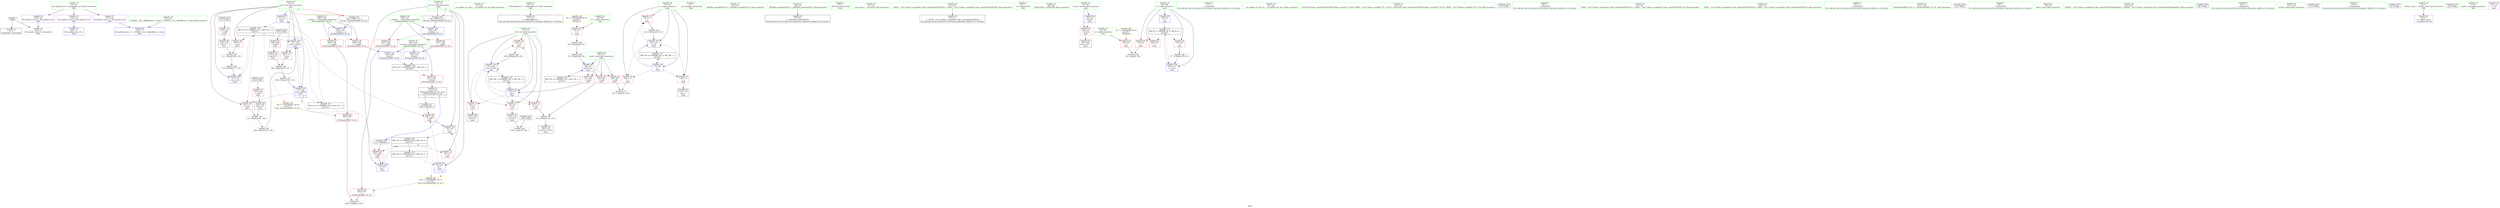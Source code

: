 digraph "SVFG" {
	label="SVFG";

	Node0x563d22469130 [shape=record,color=grey,label="{NodeID: 0\nNullPtr}"];
	Node0x563d22469130 -> Node0x563d224802f0[style=solid];
	Node0x563d22469130 -> Node0x563d22483f00[style=solid];
	Node0x563d22480a30 [shape=record,color=blue,label="{NodeID: 97\n71\<--101\njum\<--\nmain\n}"];
	Node0x563d22480a30 -> Node0x563d22491200[style=dashed];
	Node0x563d2247ea30 [shape=record,color=green,label="{NodeID: 14\n21\<--22\n__cxx_global_var_init\<--__cxx_global_var_init_field_insensitive\n}"];
	Node0x563d22484360 [shape=record,color=yellow,style=double,label="{NodeID: 194\n12V_1 = ENCHI(MR_12V_0)\npts\{72 \}\nFun[_ZSt3maxIxERKT_S2_S2_]}"];
	Node0x563d22484360 -> Node0x563d22483c30[style=dashed];
	Node0x563d22485600 [shape=record,color=blue,label="{NodeID: 111\n194\<--208\nretval\<--\n_ZSt3maxIxERKT_S2_S2_\n}"];
	Node0x563d22485600 -> Node0x563d22492b00[style=dashed];
	Node0x563d2247f710 [shape=record,color=green,label="{NodeID: 28\n73\<--74\nret\<--ret_field_insensitive\nmain\n|{|<s4>9|<s5>13}}"];
	Node0x563d2247f710 -> Node0x563d22482cc0[style=solid];
	Node0x563d2247f710 -> Node0x563d22480b00[style=solid];
	Node0x563d2247f710 -> Node0x563d22480e40[style=solid];
	Node0x563d2247f710 -> Node0x563d224851f0[style=solid];
	Node0x563d2247f710:s4 -> Node0x563d2249fc30[style=solid,color=red];
	Node0x563d2247f710:s5 -> Node0x563d2249fc30[style=solid,color=red];
	Node0x563d224803f0 [shape=record,color=black,label="{NodeID: 42\n11\<--10\n\<--_Z4bacaB5cxx11\nCan only get source location for instruction, argument, global var or function.}"];
	Node0x563d2249f9a0 [shape=record,color=black,label="{NodeID: 222\n155 = PHI()\n}"];
	Node0x563d2249f9a0 -> Node0x563d224835b0[style=solid];
	Node0x563d22482000 [shape=record,color=purple,label="{NodeID: 56\n226\<--16\nllvm.global_ctors_0\<--llvm.global_ctors\nGlob }"];
	Node0x563d22482000 -> Node0x563d22483d00[style=solid];
	Node0x563d22482bf0 [shape=record,color=red,label="{NodeID: 70\n150\<--71\n\<--jum\nmain\n}"];
	Node0x563d22482bf0 -> Node0x563d22488700[style=solid];
	Node0x563d22489480 [shape=record,color=grey,label="{NodeID: 167\n153 = Binary(151, 152, )\n}"];
	Node0x563d22489480 -> Node0x563d22481b20[style=solid];
	Node0x563d22483750 [shape=record,color=red,label="{NodeID: 84\n214\<--194\n\<--retval\n_ZSt3maxIxERKT_S2_S2_\n}"];
	Node0x563d22483750 -> Node0x563d22481d90[style=solid];
	Node0x563d22469200 [shape=record,color=green,label="{NodeID: 1\n7\<--1\n__dso_handle\<--dummyObj\nGlob }"];
	Node0x563d22480b00 [shape=record,color=blue,label="{NodeID: 98\n73\<--101\nret\<--\nmain\n|{|<s2>9}}"];
	Node0x563d22480b00 -> Node0x563d22483410[style=dashed];
	Node0x563d22480b00 -> Node0x563d22480e40[style=dashed];
	Node0x563d22480b00:s2 -> Node0x563d22484470[style=dashed,color=red];
	Node0x563d2247eb30 [shape=record,color=green,label="{NodeID: 15\n25\<--26\n_ZNSt8ios_base4InitC1Ev\<--_ZNSt8ios_base4InitC1Ev_field_insensitive\n}"];
	Node0x563d22484470 [shape=record,color=yellow,style=double,label="{NodeID: 195\n14V_1 = ENCHI(MR_14V_0)\npts\{74 \}\nFun[_ZSt3maxIxERKT_S2_S2_]}"];
	Node0x563d22484470 -> Node0x563d22483b60[style=dashed];
	Node0x563d224856d0 [shape=record,color=blue,label="{NodeID: 112\n194\<--211\nretval\<--\n_ZSt3maxIxERKT_S2_S2_\n}"];
	Node0x563d224856d0 -> Node0x563d22492b00[style=dashed];
	Node0x563d2247f7e0 [shape=record,color=green,label="{NodeID: 29\n75\<--76\nj\<--j_field_insensitive\nmain\n}"];
	Node0x563d2247f7e0 -> Node0x563d22482d90[style=solid];
	Node0x563d2247f7e0 -> Node0x563d22482e60[style=solid];
	Node0x563d2247f7e0 -> Node0x563d22482f30[style=solid];
	Node0x563d2247f7e0 -> Node0x563d22480bd0[style=solid];
	Node0x563d2247f7e0 -> Node0x563d22480d70[style=solid];
	Node0x563d224804f0 [shape=record,color=black,label="{NodeID: 43\n29\<--30\n\<--_ZNSt8ios_base4InitD1Ev\nCan only get source location for instruction, argument, global var or function.}"];
	Node0x563d2249faa0 [shape=record,color=black,label="{NodeID: 223\n161 = PHI(191, )\n}"];
	Node0x563d2249faa0 -> Node0x563d22483680[style=solid];
	Node0x563d22482100 [shape=record,color=purple,label="{NodeID: 57\n227\<--16\nllvm.global_ctors_1\<--llvm.global_ctors\nGlob }"];
	Node0x563d22482100 -> Node0x563d22483e00[style=solid];
	Node0x563d22482cc0 [shape=record,color=red,label="{NodeID: 71\n170\<--73\n\<--ret\nmain\n}"];
	Node0x563d22489600 [shape=record,color=grey,label="{NodeID: 168\n96 = Binary(95, 85, )\n}"];
	Node0x563d22489600 -> Node0x563d22489180[style=solid];
	Node0x563d22483820 [shape=record,color=red,label="{NodeID: 85\n202\<--196\n\<--__a.addr\n_ZSt3maxIxERKT_S2_S2_\n}"];
	Node0x563d22483820 -> Node0x563d22483b60[style=solid];
	Node0x563d2247dae0 [shape=record,color=green,label="{NodeID: 2\n13\<--1\n_ZSt3cin\<--dummyObj\nGlob }"];
	Node0x563d22492100 [shape=record,color=black,label="{NodeID: 182\nMR_14V_5 = PHI(MR_14V_6, MR_14V_4, )\npts\{74 \}\n|{|<s4>13}}"];
	Node0x563d22492100 -> Node0x563d22482cc0[style=dashed];
	Node0x563d22492100 -> Node0x563d22483680[style=dashed];
	Node0x563d22492100 -> Node0x563d224851f0[style=dashed];
	Node0x563d22492100 -> Node0x563d22490300[style=dashed];
	Node0x563d22492100:s4 -> Node0x563d22484470[style=dashed,color=red];
	Node0x563d22480bd0 [shape=record,color=blue,label="{NodeID: 99\n75\<--80\nj\<--\nmain\n}"];
	Node0x563d22480bd0 -> Node0x563d22482d90[style=dashed];
	Node0x563d22480bd0 -> Node0x563d22482e60[style=dashed];
	Node0x563d22480bd0 -> Node0x563d22482f30[style=dashed];
	Node0x563d22480bd0 -> Node0x563d22480d70[style=dashed];
	Node0x563d22480bd0 -> Node0x563d22490800[style=dashed];
	Node0x563d2247ec30 [shape=record,color=green,label="{NodeID: 16\n31\<--32\n__cxa_atexit\<--__cxa_atexit_field_insensitive\n}"];
	Node0x563d2247f8b0 [shape=record,color=green,label="{NodeID: 30\n77\<--78\nj10\<--j10_field_insensitive\nmain\n}"];
	Node0x563d2247f8b0 -> Node0x563d22483000[style=solid];
	Node0x563d2247f8b0 -> Node0x563d224830d0[style=solid];
	Node0x563d2247f8b0 -> Node0x563d224831a0[style=solid];
	Node0x563d2247f8b0 -> Node0x563d22483270[style=solid];
	Node0x563d2247f8b0 -> Node0x563d22480f10[style=solid];
	Node0x563d2247f8b0 -> Node0x563d224852c0[style=solid];
	Node0x563d224805f0 [shape=record,color=black,label="{NodeID: 44\n50\<--51\n\<--_ZNSt7__cxx1112basic_stringIcSt11char_traitsIcESaIcEED1Ev\nCan only get source location for instruction, argument, global var or function.}"];
	Node0x563d2249fc30 [shape=record,color=black,label="{NodeID: 224\n192 = PHI(73, 73, )\n0th arg _ZSt3maxIxERKT_S2_S2_ }"];
	Node0x563d2249fc30 -> Node0x563d22485460[style=solid];
	Node0x563d22482200 [shape=record,color=purple,label="{NodeID: 58\n228\<--16\nllvm.global_ctors_2\<--llvm.global_ctors\nGlob }"];
	Node0x563d22482200 -> Node0x563d22483f00[style=solid];
	Node0x563d22482d90 [shape=record,color=red,label="{NodeID: 72\n105\<--75\n\<--j\nmain\n}"];
	Node0x563d22482d90 -> Node0x563d22489c00[style=solid];
	Node0x563d22489780 [shape=record,color=grey,label="{NodeID: 169\n139 = cmp(135, 136, )\n}"];
	Node0x563d224838f0 [shape=record,color=red,label="{NodeID: 86\n211\<--196\n\<--__a.addr\n_ZSt3maxIxERKT_S2_S2_\n}"];
	Node0x563d224838f0 -> Node0x563d224856d0[style=solid];
	Node0x563d2247db70 [shape=record,color=green,label="{NodeID: 3\n14\<--1\n.str\<--dummyObj\nGlob }"];
	Node0x563d22480ca0 [shape=record,color=blue,label="{NodeID: 100\n71\<--118\njum\<--sub\nmain\n}"];
	Node0x563d22480ca0 -> Node0x563d22491200[style=dashed];
	Node0x563d2247ed30 [shape=record,color=green,label="{NodeID: 17\n30\<--36\n_ZNSt8ios_base4InitD1Ev\<--_ZNSt8ios_base4InitD1Ev_field_insensitive\n}"];
	Node0x563d2247ed30 -> Node0x563d224804f0[style=solid];
	Node0x563d2247f980 [shape=record,color=green,label="{NodeID: 31\n82\<--83\n_ZNSirsERi\<--_ZNSirsERi_field_insensitive\n}"];
	Node0x563d224806f0 [shape=record,color=black,label="{NodeID: 45\n111\<--110\nconv\<--\nmain\n}"];
	Node0x563d2249fe00 [shape=record,color=black,label="{NodeID: 225\n193 = PHI(71, 71, )\n1st arg _ZSt3maxIxERKT_S2_S2_ }"];
	Node0x563d2249fe00 -> Node0x563d22485530[style=solid];
	Node0x563d22482300 [shape=record,color=red,label="{NodeID: 59\n180\<--61\n\<--retval\nmain\n}"];
	Node0x563d22482300 -> Node0x563d22481cc0[style=solid];
	Node0x563d22482e60 [shape=record,color=red,label="{NodeID: 73\n110\<--75\n\<--j\nmain\n}"];
	Node0x563d22482e60 -> Node0x563d224806f0[style=solid];
	Node0x563d22489900 [shape=record,color=grey,label="{NodeID: 170\n89 = cmp(87, 88, )\n}"];
	Node0x563d224839c0 [shape=record,color=red,label="{NodeID: 87\n204\<--198\n\<--__b.addr\n_ZSt3maxIxERKT_S2_S2_\n}"];
	Node0x563d224839c0 -> Node0x563d22483c30[style=solid];
	Node0x563d2247dc00 [shape=record,color=green,label="{NodeID: 4\n17\<--1\n\<--dummyObj\nCan only get source location for instruction, argument, global var or function.}"];
	Node0x563d22492b00 [shape=record,color=black,label="{NodeID: 184\nMR_22V_3 = PHI(MR_22V_4, MR_22V_2, )\npts\{195 \}\n}"];
	Node0x563d22492b00 -> Node0x563d22483750[style=dashed];
	Node0x563d22480d70 [shape=record,color=blue,label="{NodeID: 101\n75\<--123\nj\<--inc\nmain\n}"];
	Node0x563d22480d70 -> Node0x563d22482d90[style=dashed];
	Node0x563d22480d70 -> Node0x563d22482e60[style=dashed];
	Node0x563d22480d70 -> Node0x563d22482f30[style=dashed];
	Node0x563d22480d70 -> Node0x563d22480d70[style=dashed];
	Node0x563d22480d70 -> Node0x563d22490800[style=dashed];
	Node0x563d2247ee30 [shape=record,color=green,label="{NodeID: 18\n43\<--44\n__cxx_global_var_init.1\<--__cxx_global_var_init.1_field_insensitive\n}"];
	Node0x563d2247fa80 [shape=record,color=green,label="{NodeID: 32\n93\<--94\n_ZStrsIcSt11char_traitsIcESaIcEERSt13basic_istreamIT_T0_ES7_RNSt7__cxx1112basic_stringIS4_S5_T1_EE\<--_ZStrsIcSt11char_traitsIcESaIcEERSt13basic_istreamIT_T0_ES7_RNSt7__cxx1112basic_stringIS4_S5_T1_EE_field_insensitive\n}"];
	Node0x563d224807c0 [shape=record,color=black,label="{NodeID: 46\n116\<--115\nconv7\<--\nmain\n}"];
	Node0x563d224807c0 -> Node0x563d22488b80[style=solid];
	Node0x563d224a0370 [shape=record,color=black,label="{NodeID: 226\n81 = PHI()\n}"];
	Node0x563d224823d0 [shape=record,color=red,label="{NodeID: 60\n88\<--63\n\<--t\nmain\n}"];
	Node0x563d224823d0 -> Node0x563d22489900[style=solid];
	Node0x563d22488580 [shape=record,color=grey,label="{NodeID: 157\n159 = Binary(158, 119, )\n}"];
	Node0x563d22488580 -> Node0x563d224810b0[style=solid];
	Node0x563d22482f30 [shape=record,color=red,label="{NodeID: 74\n122\<--75\n\<--j\nmain\n}"];
	Node0x563d22482f30 -> Node0x563d22488880[style=solid];
	Node0x563d22489a80 [shape=record,color=grey,label="{NodeID: 171\n206 = cmp(203, 205, )\n}"];
	Node0x563d22483a90 [shape=record,color=red,label="{NodeID: 88\n208\<--198\n\<--__b.addr\n_ZSt3maxIxERKT_S2_S2_\n}"];
	Node0x563d22483a90 -> Node0x563d22485600[style=solid];
	Node0x563d2247dc90 [shape=record,color=green,label="{NodeID: 5\n80\<--1\n\<--dummyObj\nCan only get source location for instruction, argument, global var or function.}"];
	Node0x563d22480e40 [shape=record,color=blue,label="{NodeID: 102\n73\<--129\nret\<--\nmain\n}"];
	Node0x563d22480e40 -> Node0x563d22492100[style=dashed];
	Node0x563d2247ef30 [shape=record,color=green,label="{NodeID: 19\n47\<--48\n_ZNSt7__cxx1112basic_stringIcSt11char_traitsIcESaIcEEC1Ev\<--_ZNSt7__cxx1112basic_stringIcSt11char_traitsIcESaIcEEC1Ev_field_insensitive\n}"];
	Node0x563d2247fb80 [shape=record,color=green,label="{NodeID: 33\n113\<--114\n_ZNSt7__cxx1112basic_stringIcSt11char_traitsIcESaIcEEixEm\<--_ZNSt7__cxx1112basic_stringIcSt11char_traitsIcESaIcEEixEm_field_insensitive\n}"];
	Node0x563d22480890 [shape=record,color=black,label="{NodeID: 47\n135\<--134\nconv12\<--\nmain\n}"];
	Node0x563d22480890 -> Node0x563d22489780[style=solid];
	Node0x563d224a0470 [shape=record,color=black,label="{NodeID: 227\n126 = PHI(191, )\n}"];
	Node0x563d224a0470 -> Node0x563d22483410[style=solid];
	Node0x563d224824a0 [shape=record,color=red,label="{NodeID: 61\n87\<--65\n\<--i\nmain\n}"];
	Node0x563d224824a0 -> Node0x563d22489900[style=solid];
	Node0x563d22488700 [shape=record,color=grey,label="{NodeID: 158\n158 = Binary(150, 157, )\n}"];
	Node0x563d22488700 -> Node0x563d22488580[style=solid];
	Node0x563d22483000 [shape=record,color=red,label="{NodeID: 75\n134\<--77\n\<--j10\nmain\n}"];
	Node0x563d22483000 -> Node0x563d22480890[style=solid];
	Node0x563d22489c00 [shape=record,color=grey,label="{NodeID: 172\n107 = cmp(105, 106, )\n}"];
	Node0x563d22483b60 [shape=record,color=red,label="{NodeID: 89\n203\<--202\n\<--\n_ZSt3maxIxERKT_S2_S2_\n}"];
	Node0x563d22483b60 -> Node0x563d22489a80[style=solid];
	Node0x563d2247e4d0 [shape=record,color=green,label="{NodeID: 6\n85\<--1\n\<--dummyObj\nCan only get source location for instruction, argument, global var or function.}"];
	Node0x563d22493b20 [shape=record,color=yellow,style=double,label="{NodeID: 186\n4V_1 = ENCHI(MR_4V_0)\npts\{64 \}\nFun[main]}"];
	Node0x563d22493b20 -> Node0x563d224823d0[style=dashed];
	Node0x563d22480f10 [shape=record,color=blue,label="{NodeID: 103\n77\<--131\nj10\<--\nmain\n}"];
	Node0x563d22480f10 -> Node0x563d22483000[style=dashed];
	Node0x563d22480f10 -> Node0x563d224830d0[style=dashed];
	Node0x563d22480f10 -> Node0x563d224831a0[style=dashed];
	Node0x563d22480f10 -> Node0x563d22483270[style=dashed];
	Node0x563d22480f10 -> Node0x563d224852c0[style=dashed];
	Node0x563d22480f10 -> Node0x563d22490d00[style=dashed];
	Node0x563d2247f030 [shape=record,color=green,label="{NodeID: 20\n51\<--55\n_ZNSt7__cxx1112basic_stringIcSt11char_traitsIcESaIcEED1Ev\<--_ZNSt7__cxx1112basic_stringIcSt11char_traitsIcESaIcEED1Ev_field_insensitive\n}"];
	Node0x563d2247f030 -> Node0x563d224805f0[style=solid];
	Node0x563d2247fc80 [shape=record,color=green,label="{NodeID: 34\n127\<--128\n_ZSt3maxIxERKT_S2_S2_\<--_ZSt3maxIxERKT_S2_S2__field_insensitive\n}"];
	Node0x563d22481980 [shape=record,color=black,label="{NodeID: 48\n143\<--142\nconv16\<--\nmain\n}"];
	Node0x563d224a06a0 [shape=record,color=black,label="{NodeID: 228\n28 = PHI()\n}"];
	Node0x563d22482570 [shape=record,color=red,label="{NodeID: 62\n169\<--65\n\<--i\nmain\n}"];
	Node0x563d22488880 [shape=record,color=grey,label="{NodeID: 159\n123 = Binary(122, 85, )\n}"];
	Node0x563d22488880 -> Node0x563d22480d70[style=solid];
	Node0x563d224830d0 [shape=record,color=red,label="{NodeID: 76\n142\<--77\n\<--j10\nmain\n}"];
	Node0x563d224830d0 -> Node0x563d22481980[style=solid];
	Node0x563d2248f400 [shape=record,color=black,label="{NodeID: 173\nMR_6V_3 = PHI(MR_6V_4, MR_6V_2, )\npts\{66 \}\n}"];
	Node0x563d2248f400 -> Node0x563d224824a0[style=dashed];
	Node0x563d2248f400 -> Node0x563d22482570[style=dashed];
	Node0x563d2248f400 -> Node0x563d22482640[style=dashed];
	Node0x563d2248f400 -> Node0x563d22485390[style=dashed];
	Node0x563d22483c30 [shape=record,color=red,label="{NodeID: 90\n205\<--204\n\<--\n_ZSt3maxIxERKT_S2_S2_\n}"];
	Node0x563d22483c30 -> Node0x563d22489a80[style=solid];
	Node0x563d2247e560 [shape=record,color=green,label="{NodeID: 7\n98\<--1\n\<--dummyObj\nCan only get source location for instruction, argument, global var or function.}"];
	Node0x563d22480fe0 [shape=record,color=blue,label="{NodeID: 104\n71\<--148\njum\<--sub20\nmain\n}"];
	Node0x563d22480fe0 -> Node0x563d22482bf0[style=dashed];
	Node0x563d22480fe0 -> Node0x563d224810b0[style=dashed];
	Node0x563d2247f130 [shape=record,color=green,label="{NodeID: 21\n58\<--59\nmain\<--main_field_insensitive\n}"];
	Node0x563d2247fd80 [shape=record,color=green,label="{NodeID: 35\n137\<--138\n_ZNKSt7__cxx1112basic_stringIcSt11char_traitsIcESaIcEE6lengthEv\<--_ZNKSt7__cxx1112basic_stringIcSt11char_traitsIcESaIcEE6lengthEv_field_insensitive\n}"];
	Node0x563d22481a50 [shape=record,color=black,label="{NodeID: 49\n146\<--145\nconv18\<--\nmain\n}"];
	Node0x563d22481a50 -> Node0x563d22489000[style=solid];
	Node0x563d224a0770 [shape=record,color=black,label="{NodeID: 229\n49 = PHI()\n}"];
	Node0x563d22482640 [shape=record,color=red,label="{NodeID: 63\n176\<--65\n\<--i\nmain\n}"];
	Node0x563d22482640 -> Node0x563d22489300[style=solid];
	Node0x563d22488a00 [shape=record,color=grey,label="{NodeID: 160\n118 = Binary(117, 119, )\n}"];
	Node0x563d22488a00 -> Node0x563d22480ca0[style=solid];
	Node0x563d224831a0 [shape=record,color=red,label="{NodeID: 77\n151\<--77\n\<--j10\nmain\n}"];
	Node0x563d224831a0 -> Node0x563d22489480[style=solid];
	Node0x563d2248f900 [shape=record,color=black,label="{NodeID: 174\nMR_10V_2 = PHI(MR_10V_3, MR_10V_1, )\npts\{70 \}\n}"];
	Node0x563d2248f900 -> Node0x563d22480960[style=dashed];
	Node0x563d22483d00 [shape=record,color=blue,label="{NodeID: 91\n226\<--17\nllvm.global_ctors_0\<--\nGlob }"];
	Node0x563d2247e5f0 [shape=record,color=green,label="{NodeID: 8\n101\<--1\n\<--dummyObj\nCan only get source location for instruction, argument, global var or function.}"];
	Node0x563d22493ce0 [shape=record,color=yellow,style=double,label="{NodeID: 188\n8V_1 = ENCHI(MR_8V_0)\npts\{68 \}\nFun[main]}"];
	Node0x563d22493ce0 -> Node0x563d22482710[style=dashed];
	Node0x563d224810b0 [shape=record,color=blue,label="{NodeID: 105\n71\<--159\njum\<--add26\nmain\n|{|<s4>13}}"];
	Node0x563d224810b0 -> Node0x563d22482b20[style=dashed];
	Node0x563d224810b0 -> Node0x563d22483680[style=dashed];
	Node0x563d224810b0 -> Node0x563d22480fe0[style=dashed];
	Node0x563d224810b0 -> Node0x563d2248fe00[style=dashed];
	Node0x563d224810b0:s4 -> Node0x563d22484360[style=dashed,color=red];
	Node0x563d2247f230 [shape=record,color=green,label="{NodeID: 22\n61\<--62\nretval\<--retval_field_insensitive\nmain\n}"];
	Node0x563d2247f230 -> Node0x563d22482300[style=solid];
	Node0x563d2247f230 -> Node0x563d22484000[style=solid];
	Node0x563d2247fe80 [shape=record,color=green,label="{NodeID: 36\n173\<--174\nprintf\<--printf_field_insensitive\n}"];
	Node0x563d22481b20 [shape=record,color=black,label="{NodeID: 50\n154\<--153\nconv22\<--sub21\nmain\n}"];
	Node0x563d224a0910 [shape=record,color=black,label="{NodeID: 230\n172 = PHI()\n}"];
	Node0x563d22482710 [shape=record,color=red,label="{NodeID: 64\n95\<--67\n\<--n\nmain\n}"];
	Node0x563d22482710 -> Node0x563d22489600[style=solid];
	Node0x563d22488b80 [shape=record,color=grey,label="{NodeID: 161\n117 = Binary(109, 116, )\n}"];
	Node0x563d22488b80 -> Node0x563d22488a00[style=solid];
	Node0x563d22483270 [shape=record,color=red,label="{NodeID: 78\n165\<--77\n\<--j10\nmain\n}"];
	Node0x563d22483270 -> Node0x563d22488e80[style=solid];
	Node0x563d2248fe00 [shape=record,color=black,label="{NodeID: 175\nMR_12V_2 = PHI(MR_12V_6, MR_12V_1, )\npts\{72 \}\n}"];
	Node0x563d2248fe00 -> Node0x563d22480a30[style=dashed];
	Node0x563d22483e00 [shape=record,color=blue,label="{NodeID: 92\n227\<--18\nllvm.global_ctors_1\<--_GLOBAL__sub_I_AlphaRazra_1_0.cpp\nGlob }"];
	Node0x563d2247e680 [shape=record,color=green,label="{NodeID: 9\n119\<--1\n\<--dummyObj\nCan only get source location for instruction, argument, global var or function.}"];
	Node0x563d224851f0 [shape=record,color=blue,label="{NodeID: 106\n73\<--162\nret\<--\nmain\n}"];
	Node0x563d224851f0 -> Node0x563d22492100[style=dashed];
	Node0x563d2247f300 [shape=record,color=green,label="{NodeID: 23\n63\<--64\nt\<--t_field_insensitive\nmain\n}"];
	Node0x563d2247f300 -> Node0x563d224823d0[style=solid];
	Node0x563d2247ff80 [shape=record,color=green,label="{NodeID: 37\n194\<--195\nretval\<--retval_field_insensitive\n_ZSt3maxIxERKT_S2_S2_\n}"];
	Node0x563d2247ff80 -> Node0x563d22483750[style=solid];
	Node0x563d2247ff80 -> Node0x563d22485600[style=solid];
	Node0x563d2247ff80 -> Node0x563d224856d0[style=solid];
	Node0x563d222796f0 [shape=record,color=black,label="{NodeID: 217\n91 = PHI()\n}"];
	Node0x563d22481bf0 [shape=record,color=black,label="{NodeID: 51\n157\<--156\nconv24\<--\nmain\n}"];
	Node0x563d22481bf0 -> Node0x563d22488700[style=solid];
	Node0x563d224827e0 [shape=record,color=red,label="{NodeID: 65\n106\<--69\n\<--nyak\nmain\n}"];
	Node0x563d224827e0 -> Node0x563d22489c00[style=solid];
	Node0x563d22488d00 [shape=record,color=grey,label="{NodeID: 162\n148 = Binary(147, 119, )\n}"];
	Node0x563d22488d00 -> Node0x563d22480fe0[style=solid];
	Node0x563d22483340 [shape=record,color=red,label="{NodeID: 79\n115\<--112\n\<--call6\nmain\n}"];
	Node0x563d22483340 -> Node0x563d224807c0[style=solid];
	Node0x563d22490300 [shape=record,color=black,label="{NodeID: 176\nMR_14V_2 = PHI(MR_14V_5, MR_14V_1, )\npts\{74 \}\n}"];
	Node0x563d22490300 -> Node0x563d22480b00[style=dashed];
	Node0x563d22483f00 [shape=record,color=blue, style = dotted,label="{NodeID: 93\n228\<--3\nllvm.global_ctors_2\<--dummyVal\nGlob }"];
	Node0x563d2247e710 [shape=record,color=green,label="{NodeID: 10\n4\<--6\n_ZStL8__ioinit\<--_ZStL8__ioinit_field_insensitive\nGlob }"];
	Node0x563d2247e710 -> Node0x563d22481e60[style=solid];
	Node0x563d224852c0 [shape=record,color=blue,label="{NodeID: 107\n77\<--166\nj10\<--inc29\nmain\n}"];
	Node0x563d224852c0 -> Node0x563d22483000[style=dashed];
	Node0x563d224852c0 -> Node0x563d224830d0[style=dashed];
	Node0x563d224852c0 -> Node0x563d224831a0[style=dashed];
	Node0x563d224852c0 -> Node0x563d22483270[style=dashed];
	Node0x563d224852c0 -> Node0x563d224852c0[style=dashed];
	Node0x563d224852c0 -> Node0x563d22490d00[style=dashed];
	Node0x563d2247f3d0 [shape=record,color=green,label="{NodeID: 24\n65\<--66\ni\<--i_field_insensitive\nmain\n}"];
	Node0x563d2247f3d0 -> Node0x563d224824a0[style=solid];
	Node0x563d2247f3d0 -> Node0x563d22482570[style=solid];
	Node0x563d2247f3d0 -> Node0x563d22482640[style=solid];
	Node0x563d2247f3d0 -> Node0x563d224840d0[style=solid];
	Node0x563d2247f3d0 -> Node0x563d22485390[style=solid];
	Node0x563d22480050 [shape=record,color=green,label="{NodeID: 38\n196\<--197\n__a.addr\<--__a.addr_field_insensitive\n_ZSt3maxIxERKT_S2_S2_\n}"];
	Node0x563d22480050 -> Node0x563d22483820[style=solid];
	Node0x563d22480050 -> Node0x563d224838f0[style=solid];
	Node0x563d22480050 -> Node0x563d22485460[style=solid];
	Node0x563d2249e620 [shape=record,color=black,label="{NodeID: 218\n92 = PHI()\n}"];
	Node0x563d22481cc0 [shape=record,color=black,label="{NodeID: 52\n60\<--180\nmain_ret\<--\nmain\n}"];
	Node0x563d224828b0 [shape=record,color=red,label="{NodeID: 66\n131\<--69\n\<--nyak\nmain\n}"];
	Node0x563d224828b0 -> Node0x563d22480f10[style=solid];
	Node0x563d22488e80 [shape=record,color=grey,label="{NodeID: 163\n166 = Binary(165, 85, )\n}"];
	Node0x563d22488e80 -> Node0x563d224852c0[style=solid];
	Node0x563d22483410 [shape=record,color=red,label="{NodeID: 80\n129\<--126\n\<--call9\nmain\n}"];
	Node0x563d22483410 -> Node0x563d22480e40[style=solid];
	Node0x563d22490800 [shape=record,color=black,label="{NodeID: 177\nMR_16V_2 = PHI(MR_16V_4, MR_16V_1, )\npts\{76 \}\n}"];
	Node0x563d22490800 -> Node0x563d22480bd0[style=dashed];
	Node0x563d22484000 [shape=record,color=blue,label="{NodeID: 94\n61\<--80\nretval\<--\nmain\n}"];
	Node0x563d22484000 -> Node0x563d22482300[style=dashed];
	Node0x563d2247e7a0 [shape=record,color=green,label="{NodeID: 11\n8\<--9\nnyak\<--nyak_field_insensitive\nGlob }"];
	Node0x563d22485390 [shape=record,color=blue,label="{NodeID: 108\n65\<--177\ni\<--inc33\nmain\n}"];
	Node0x563d22485390 -> Node0x563d2248f400[style=dashed];
	Node0x563d2247f4a0 [shape=record,color=green,label="{NodeID: 25\n67\<--68\nn\<--n_field_insensitive\nmain\n}"];
	Node0x563d2247f4a0 -> Node0x563d22482710[style=solid];
	Node0x563d22480120 [shape=record,color=green,label="{NodeID: 39\n198\<--199\n__b.addr\<--__b.addr_field_insensitive\n_ZSt3maxIxERKT_S2_S2_\n}"];
	Node0x563d22480120 -> Node0x563d224839c0[style=solid];
	Node0x563d22480120 -> Node0x563d22483a90[style=solid];
	Node0x563d22480120 -> Node0x563d22485530[style=solid];
	Node0x563d2249e720 [shape=record,color=black,label="{NodeID: 219\n112 = PHI()\n}"];
	Node0x563d2249e720 -> Node0x563d22483340[style=solid];
	Node0x563d22481d90 [shape=record,color=black,label="{NodeID: 53\n191\<--214\n_ZSt3maxIxERKT_S2_S2__ret\<--\n_ZSt3maxIxERKT_S2_S2_\n|{<s0>9|<s1>13}}"];
	Node0x563d22481d90:s0 -> Node0x563d224a0470[style=solid,color=blue];
	Node0x563d22481d90:s1 -> Node0x563d2249faa0[style=solid,color=blue];
	Node0x563d22482980 [shape=record,color=red,label="{NodeID: 67\n152\<--69\n\<--nyak\nmain\n}"];
	Node0x563d22482980 -> Node0x563d22489480[style=solid];
	Node0x563d22489000 [shape=record,color=grey,label="{NodeID: 164\n147 = Binary(141, 146, )\n}"];
	Node0x563d22489000 -> Node0x563d22488d00[style=solid];
	Node0x563d224834e0 [shape=record,color=red,label="{NodeID: 81\n145\<--144\n\<--call17\nmain\n}"];
	Node0x563d224834e0 -> Node0x563d22481a50[style=solid];
	Node0x563d22490d00 [shape=record,color=black,label="{NodeID: 178\nMR_18V_2 = PHI(MR_18V_4, MR_18V_1, )\npts\{78 \}\n}"];
	Node0x563d22490d00 -> Node0x563d22480f10[style=dashed];
	Node0x563d224840d0 [shape=record,color=blue,label="{NodeID: 95\n65\<--85\ni\<--\nmain\n}"];
	Node0x563d224840d0 -> Node0x563d2248f400[style=dashed];
	Node0x563d2247e830 [shape=record,color=green,label="{NodeID: 12\n10\<--12\n_Z4bacaB5cxx11\<--_Z4bacaB5cxx11_field_insensitive\nGlob }"];
	Node0x563d2247e830 -> Node0x563d224803f0[style=solid];
	Node0x563d22485460 [shape=record,color=blue,label="{NodeID: 109\n196\<--192\n__a.addr\<--__a\n_ZSt3maxIxERKT_S2_S2_\n}"];
	Node0x563d22485460 -> Node0x563d22483820[style=dashed];
	Node0x563d22485460 -> Node0x563d224838f0[style=dashed];
	Node0x563d2247f570 [shape=record,color=green,label="{NodeID: 26\n69\<--70\nnyak\<--nyak_field_insensitive\nmain\n}"];
	Node0x563d2247f570 -> Node0x563d224827e0[style=solid];
	Node0x563d2247f570 -> Node0x563d224828b0[style=solid];
	Node0x563d2247f570 -> Node0x563d22482980[style=solid];
	Node0x563d2247f570 -> Node0x563d22480960[style=solid];
	Node0x563d224801f0 [shape=record,color=green,label="{NodeID: 40\n18\<--221\n_GLOBAL__sub_I_AlphaRazra_1_0.cpp\<--_GLOBAL__sub_I_AlphaRazra_1_0.cpp_field_insensitive\n}"];
	Node0x563d224801f0 -> Node0x563d22483e00[style=solid];
	Node0x563d2249f7a0 [shape=record,color=black,label="{NodeID: 220\n136 = PHI()\n}"];
	Node0x563d2249f7a0 -> Node0x563d22489780[style=solid];
	Node0x563d22481e60 [shape=record,color=purple,label="{NodeID: 54\n27\<--4\n\<--_ZStL8__ioinit\n__cxx_global_var_init\n}"];
	Node0x563d22482a50 [shape=record,color=red,label="{NodeID: 68\n109\<--71\n\<--jum\nmain\n}"];
	Node0x563d22482a50 -> Node0x563d22488b80[style=solid];
	Node0x563d22489180 [shape=record,color=grey,label="{NodeID: 165\n97 = Binary(96, 98, )\n}"];
	Node0x563d22489180 -> Node0x563d22480960[style=solid];
	Node0x563d224835b0 [shape=record,color=red,label="{NodeID: 82\n156\<--155\n\<--call23\nmain\n}"];
	Node0x563d224835b0 -> Node0x563d22481bf0[style=solid];
	Node0x563d22491200 [shape=record,color=black,label="{NodeID: 179\nMR_12V_4 = PHI(MR_12V_5, MR_12V_3, )\npts\{72 \}\n|{|<s6>9}}"];
	Node0x563d22491200 -> Node0x563d22482a50[style=dashed];
	Node0x563d22491200 -> Node0x563d22482b20[style=dashed];
	Node0x563d22491200 -> Node0x563d22483410[style=dashed];
	Node0x563d22491200 -> Node0x563d22480ca0[style=dashed];
	Node0x563d22491200 -> Node0x563d22480fe0[style=dashed];
	Node0x563d22491200 -> Node0x563d2248fe00[style=dashed];
	Node0x563d22491200:s6 -> Node0x563d22484360[style=dashed,color=red];
	Node0x563d22480960 [shape=record,color=blue,label="{NodeID: 96\n69\<--97\nnyak\<--div\nmain\n}"];
	Node0x563d22480960 -> Node0x563d224827e0[style=dashed];
	Node0x563d22480960 -> Node0x563d224828b0[style=dashed];
	Node0x563d22480960 -> Node0x563d22482980[style=dashed];
	Node0x563d22480960 -> Node0x563d2248f900[style=dashed];
	Node0x563d2247e930 [shape=record,color=green,label="{NodeID: 13\n16\<--20\nllvm.global_ctors\<--llvm.global_ctors_field_insensitive\nGlob }"];
	Node0x563d2247e930 -> Node0x563d22482000[style=solid];
	Node0x563d2247e930 -> Node0x563d22482100[style=solid];
	Node0x563d2247e930 -> Node0x563d22482200[style=solid];
	Node0x563d22485530 [shape=record,color=blue,label="{NodeID: 110\n198\<--193\n__b.addr\<--__b\n_ZSt3maxIxERKT_S2_S2_\n}"];
	Node0x563d22485530 -> Node0x563d224839c0[style=dashed];
	Node0x563d22485530 -> Node0x563d22483a90[style=dashed];
	Node0x563d2247f640 [shape=record,color=green,label="{NodeID: 27\n71\<--72\njum\<--jum_field_insensitive\nmain\n|{|<s7>9|<s8>13}}"];
	Node0x563d2247f640 -> Node0x563d22482a50[style=solid];
	Node0x563d2247f640 -> Node0x563d22482b20[style=solid];
	Node0x563d2247f640 -> Node0x563d22482bf0[style=solid];
	Node0x563d2247f640 -> Node0x563d22480a30[style=solid];
	Node0x563d2247f640 -> Node0x563d22480ca0[style=solid];
	Node0x563d2247f640 -> Node0x563d22480fe0[style=solid];
	Node0x563d2247f640 -> Node0x563d224810b0[style=solid];
	Node0x563d2247f640:s7 -> Node0x563d2249fe00[style=solid,color=red];
	Node0x563d2247f640:s8 -> Node0x563d2249fe00[style=solid,color=red];
	Node0x563d224802f0 [shape=record,color=black,label="{NodeID: 41\n2\<--3\ndummyVal\<--dummyVal\n}"];
	Node0x563d2249f8a0 [shape=record,color=black,label="{NodeID: 221\n144 = PHI()\n}"];
	Node0x563d2249f8a0 -> Node0x563d224834e0[style=solid];
	Node0x563d22481f30 [shape=record,color=purple,label="{NodeID: 55\n171\<--14\n\<--.str\nmain\n}"];
	Node0x563d22482b20 [shape=record,color=red,label="{NodeID: 69\n141\<--71\n\<--jum\nmain\n}"];
	Node0x563d22482b20 -> Node0x563d22489000[style=solid];
	Node0x563d22489300 [shape=record,color=grey,label="{NodeID: 166\n177 = Binary(176, 85, )\n}"];
	Node0x563d22489300 -> Node0x563d22485390[style=solid];
	Node0x563d22483680 [shape=record,color=red,label="{NodeID: 83\n162\<--161\n\<--call27\nmain\n}"];
	Node0x563d22483680 -> Node0x563d224851f0[style=solid];
}

